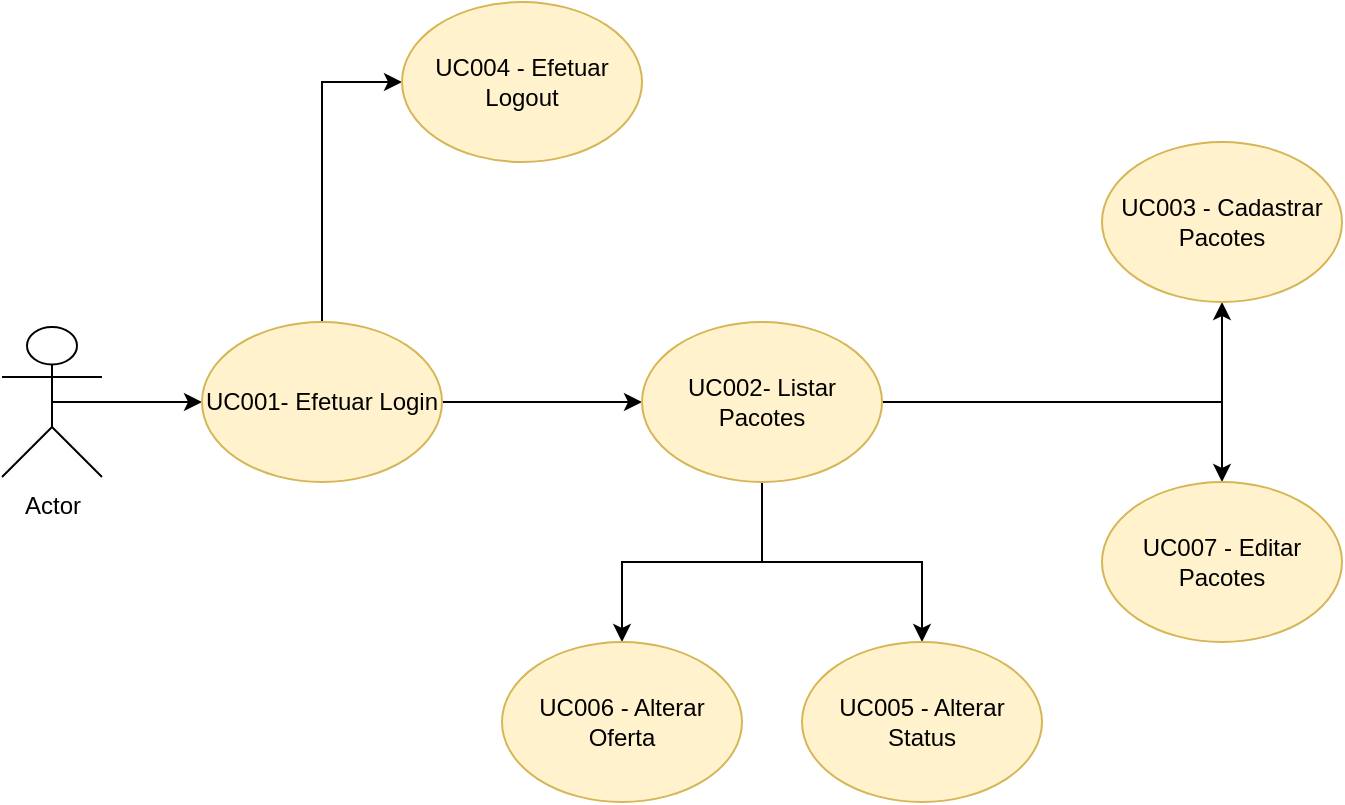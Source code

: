 <mxfile version="12.5.3" type="device"><diagram id="Bi55I2vIJqMkyEsXGRW1" name="Page-1"><mxGraphModel dx="1038" dy="607" grid="1" gridSize="10" guides="1" tooltips="1" connect="1" arrows="1" fold="1" page="1" pageScale="1" pageWidth="827" pageHeight="1169" math="0" shadow="0"><root><mxCell id="0"/><mxCell id="1" parent="0"/><mxCell id="GnqMeZA4cV-VWPxssYNO-20" style="edgeStyle=orthogonalEdgeStyle;rounded=0;orthogonalLoop=1;jettySize=auto;html=1;exitX=0.5;exitY=0.5;exitDx=0;exitDy=0;exitPerimeter=0;" edge="1" parent="1" source="GnqMeZA4cV-VWPxssYNO-1" target="GnqMeZA4cV-VWPxssYNO-2"><mxGeometry relative="1" as="geometry"/></mxCell><mxCell id="GnqMeZA4cV-VWPxssYNO-1" value="Actor" style="shape=umlActor;verticalLabelPosition=bottom;labelBackgroundColor=#ffffff;verticalAlign=top;html=1;outlineConnect=0;" vertex="1" parent="1"><mxGeometry x="90" y="252.5" width="50" height="75" as="geometry"/></mxCell><mxCell id="GnqMeZA4cV-VWPxssYNO-4" value="" style="edgeStyle=orthogonalEdgeStyle;rounded=0;orthogonalLoop=1;jettySize=auto;html=1;" edge="1" parent="1" source="GnqMeZA4cV-VWPxssYNO-2" target="GnqMeZA4cV-VWPxssYNO-3"><mxGeometry relative="1" as="geometry"/></mxCell><mxCell id="GnqMeZA4cV-VWPxssYNO-17" style="edgeStyle=orthogonalEdgeStyle;rounded=0;orthogonalLoop=1;jettySize=auto;html=1;entryX=0;entryY=0.5;entryDx=0;entryDy=0;" edge="1" parent="1" source="GnqMeZA4cV-VWPxssYNO-2" target="GnqMeZA4cV-VWPxssYNO-14"><mxGeometry relative="1" as="geometry"/></mxCell><mxCell id="GnqMeZA4cV-VWPxssYNO-2" value="UC001- Efetuar Login" style="ellipse;whiteSpace=wrap;html=1;fillColor=#fff2cc;strokeColor=#d6b656;" vertex="1" parent="1"><mxGeometry x="190" y="250" width="120" height="80" as="geometry"/></mxCell><mxCell id="GnqMeZA4cV-VWPxssYNO-11" style="edgeStyle=orthogonalEdgeStyle;rounded=0;orthogonalLoop=1;jettySize=auto;html=1;" edge="1" parent="1" source="GnqMeZA4cV-VWPxssYNO-3" target="GnqMeZA4cV-VWPxssYNO-10"><mxGeometry relative="1" as="geometry"/></mxCell><mxCell id="GnqMeZA4cV-VWPxssYNO-12" style="edgeStyle=orthogonalEdgeStyle;rounded=0;orthogonalLoop=1;jettySize=auto;html=1;" edge="1" parent="1" source="GnqMeZA4cV-VWPxssYNO-3" target="GnqMeZA4cV-VWPxssYNO-9"><mxGeometry relative="1" as="geometry"/></mxCell><mxCell id="GnqMeZA4cV-VWPxssYNO-18" style="edgeStyle=orthogonalEdgeStyle;rounded=0;orthogonalLoop=1;jettySize=auto;html=1;" edge="1" parent="1" source="GnqMeZA4cV-VWPxssYNO-3" target="GnqMeZA4cV-VWPxssYNO-5"><mxGeometry relative="1" as="geometry"/></mxCell><mxCell id="GnqMeZA4cV-VWPxssYNO-19" style="edgeStyle=orthogonalEdgeStyle;rounded=0;orthogonalLoop=1;jettySize=auto;html=1;entryX=0.5;entryY=0;entryDx=0;entryDy=0;" edge="1" parent="1" source="GnqMeZA4cV-VWPxssYNO-3" target="GnqMeZA4cV-VWPxssYNO-8"><mxGeometry relative="1" as="geometry"/></mxCell><mxCell id="GnqMeZA4cV-VWPxssYNO-3" value="UC002- Listar Pacotes" style="ellipse;whiteSpace=wrap;html=1;fillColor=#fff2cc;strokeColor=#d6b656;" vertex="1" parent="1"><mxGeometry x="410" y="250" width="120" height="80" as="geometry"/></mxCell><mxCell id="GnqMeZA4cV-VWPxssYNO-5" value="UC003 - Cadastrar Pacotes" style="ellipse;whiteSpace=wrap;html=1;fillColor=#fff2cc;strokeColor=#d6b656;" vertex="1" parent="1"><mxGeometry x="640" y="160" width="120" height="80" as="geometry"/></mxCell><mxCell id="GnqMeZA4cV-VWPxssYNO-8" value="UC007 - Editar Pacotes" style="ellipse;whiteSpace=wrap;html=1;fillColor=#fff2cc;strokeColor=#d6b656;" vertex="1" parent="1"><mxGeometry x="640" y="330" width="120" height="80" as="geometry"/></mxCell><mxCell id="GnqMeZA4cV-VWPxssYNO-9" value="UC005 - Alterar Status" style="ellipse;whiteSpace=wrap;html=1;fillColor=#fff2cc;strokeColor=#d6b656;" vertex="1" parent="1"><mxGeometry x="490" y="410" width="120" height="80" as="geometry"/></mxCell><mxCell id="GnqMeZA4cV-VWPxssYNO-10" value="UC006 - Alterar Oferta" style="ellipse;whiteSpace=wrap;html=1;fillColor=#fff2cc;strokeColor=#d6b656;" vertex="1" parent="1"><mxGeometry x="340" y="410" width="120" height="80" as="geometry"/></mxCell><mxCell id="GnqMeZA4cV-VWPxssYNO-14" value="UC004 - Efetuar Logout" style="ellipse;whiteSpace=wrap;html=1;fillColor=#fff2cc;strokeColor=#d6b656;" vertex="1" parent="1"><mxGeometry x="290" y="90" width="120" height="80" as="geometry"/></mxCell></root></mxGraphModel></diagram></mxfile>